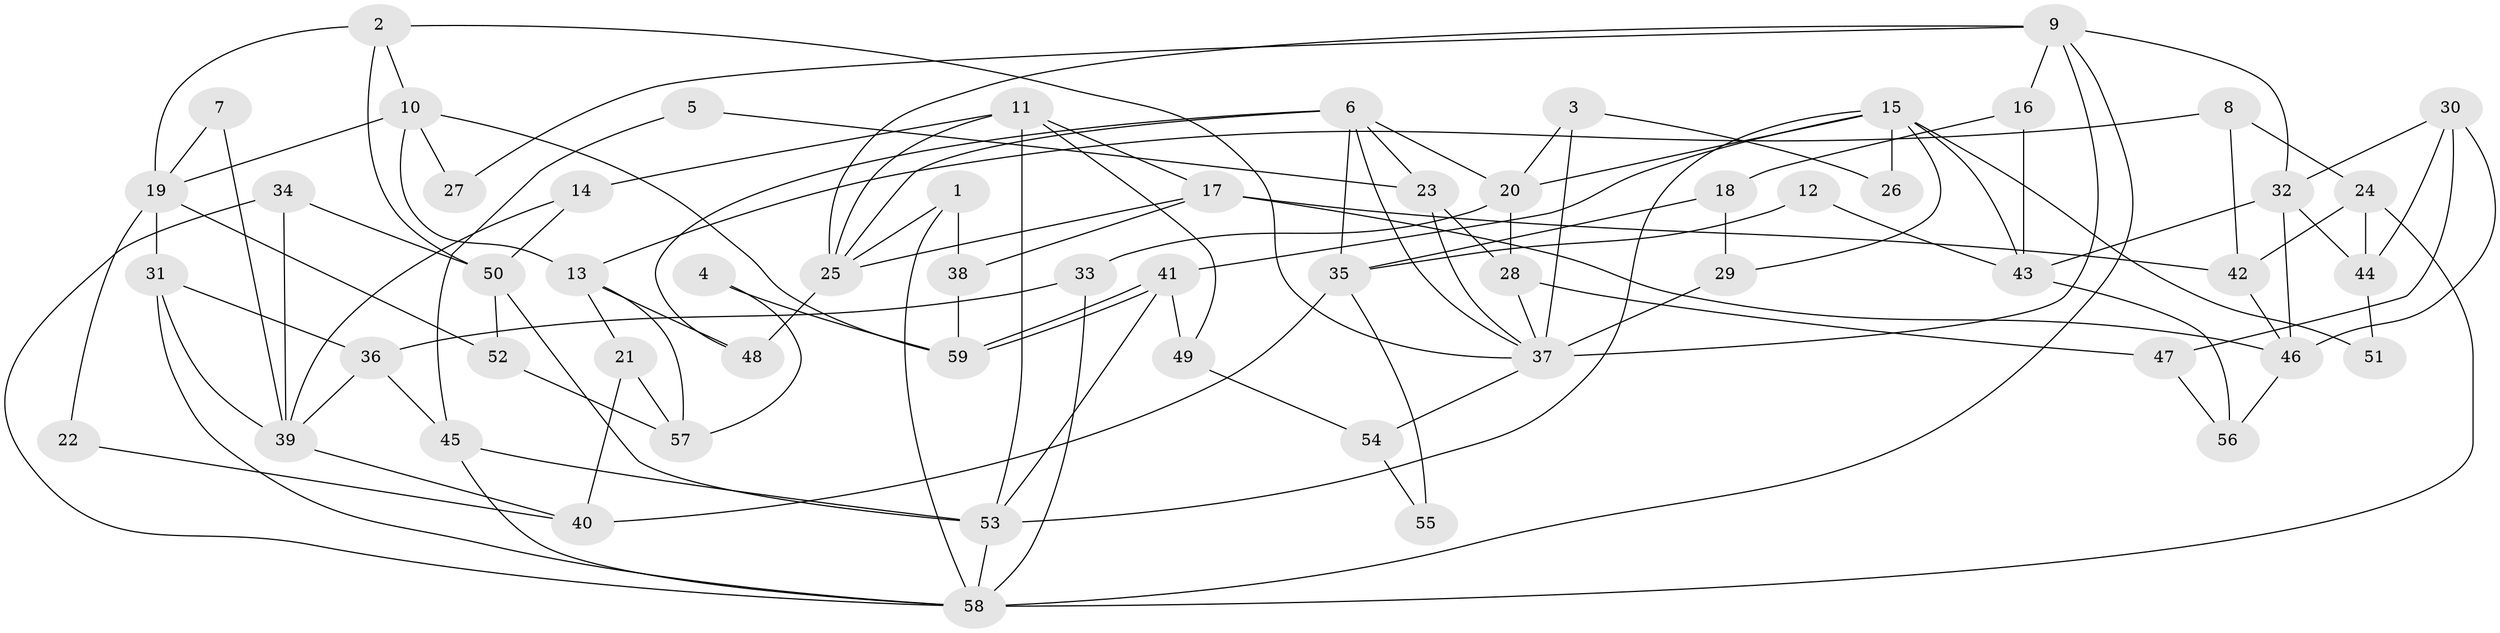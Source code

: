 // Generated by graph-tools (version 1.1) at 2025/26/03/09/25 03:26:17]
// undirected, 59 vertices, 118 edges
graph export_dot {
graph [start="1"]
  node [color=gray90,style=filled];
  1;
  2;
  3;
  4;
  5;
  6;
  7;
  8;
  9;
  10;
  11;
  12;
  13;
  14;
  15;
  16;
  17;
  18;
  19;
  20;
  21;
  22;
  23;
  24;
  25;
  26;
  27;
  28;
  29;
  30;
  31;
  32;
  33;
  34;
  35;
  36;
  37;
  38;
  39;
  40;
  41;
  42;
  43;
  44;
  45;
  46;
  47;
  48;
  49;
  50;
  51;
  52;
  53;
  54;
  55;
  56;
  57;
  58;
  59;
  1 -- 38;
  1 -- 25;
  1 -- 58;
  2 -- 19;
  2 -- 37;
  2 -- 10;
  2 -- 50;
  3 -- 20;
  3 -- 37;
  3 -- 26;
  4 -- 57;
  4 -- 59;
  5 -- 23;
  5 -- 45;
  6 -- 48;
  6 -- 25;
  6 -- 20;
  6 -- 23;
  6 -- 35;
  6 -- 37;
  7 -- 19;
  7 -- 39;
  8 -- 42;
  8 -- 24;
  8 -- 13;
  9 -- 25;
  9 -- 58;
  9 -- 16;
  9 -- 27;
  9 -- 32;
  9 -- 37;
  10 -- 13;
  10 -- 19;
  10 -- 27;
  10 -- 59;
  11 -- 14;
  11 -- 53;
  11 -- 17;
  11 -- 25;
  11 -- 49;
  12 -- 35;
  12 -- 43;
  13 -- 21;
  13 -- 48;
  13 -- 57;
  14 -- 50;
  14 -- 39;
  15 -- 20;
  15 -- 53;
  15 -- 26;
  15 -- 29;
  15 -- 41;
  15 -- 43;
  15 -- 51;
  16 -- 43;
  16 -- 18;
  17 -- 46;
  17 -- 25;
  17 -- 38;
  17 -- 42;
  18 -- 29;
  18 -- 35;
  19 -- 31;
  19 -- 22;
  19 -- 52;
  20 -- 28;
  20 -- 33;
  21 -- 40;
  21 -- 57;
  22 -- 40;
  23 -- 37;
  23 -- 28;
  24 -- 42;
  24 -- 58;
  24 -- 44;
  25 -- 48;
  28 -- 37;
  28 -- 47;
  29 -- 37;
  30 -- 44;
  30 -- 46;
  30 -- 32;
  30 -- 47;
  31 -- 36;
  31 -- 58;
  31 -- 39;
  32 -- 43;
  32 -- 44;
  32 -- 46;
  33 -- 58;
  33 -- 36;
  34 -- 50;
  34 -- 58;
  34 -- 39;
  35 -- 40;
  35 -- 55;
  36 -- 39;
  36 -- 45;
  37 -- 54;
  38 -- 59;
  39 -- 40;
  41 -- 59;
  41 -- 59;
  41 -- 49;
  41 -- 53;
  42 -- 46;
  43 -- 56;
  44 -- 51;
  45 -- 58;
  45 -- 53;
  46 -- 56;
  47 -- 56;
  49 -- 54;
  50 -- 53;
  50 -- 52;
  52 -- 57;
  53 -- 58;
  54 -- 55;
}
